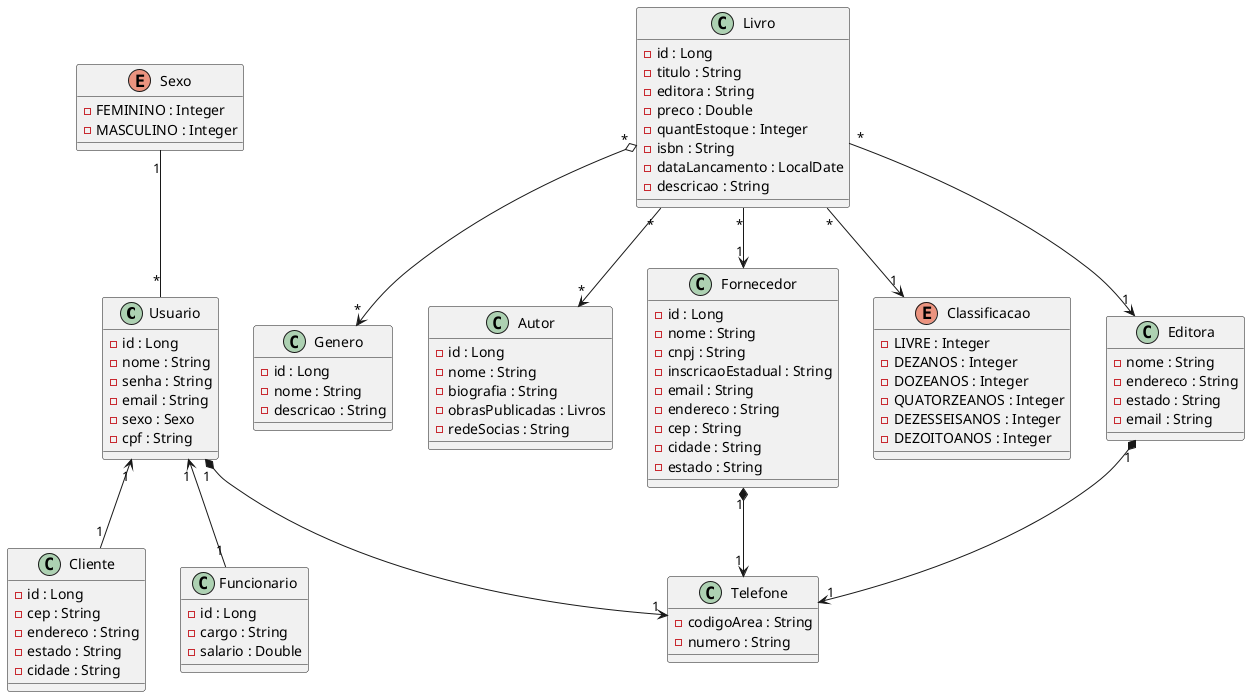@startuml

class Usuario {
  - id : Long
  - nome : String
  - senha : String
  - email : String
  - sexo : Sexo
  - cpf : String
  
}

class Cliente{
  - id : Long 
  - cep : String
  - endereco : String
  - estado : String
  - cidade : String
}

class Funcionario {
 - id : Long
 - cargo : String
 - salario : Double
}

enum Sexo{
 - FEMININO : Integer
 - MASCULINO : Integer
}

class Livro {
 - id : Long
 - titulo : String
 - editora : String
 - preco : Double
 - quantEstoque : Integer
 - isbn : String
 - dataLancamento : LocalDate
 - descricao : String
}

class Genero{
 - id : Long
 - nome : String
 - descricao : String
}

class Autor{
 - id : Long
 - nome : String
 - biografia : String
 - obrasPublicadas : Livros
 - redeSocias : String
}

class Fornecedor{
 - id : Long
 - nome : String
 - cnpj : String
 - inscricaoEstadual : String
 - email : String
 - endereco : String
 - cep : String
 - cidade : String
 - estado : String
}

enum Classificacao{
  - LIVRE : Integer 
  - DEZANOS : Integer
  - DOZEANOS : Integer
  - QUATORZEANOS : Integer
  - DEZESSEISANOS : Integer
  - DEZOITOANOS : Integer
}

class Editora {
 - nome : String
 - endereco : String
 - estado : String
 - email : String
}

class Telefone{
 - codigoArea : String
 - numero : String
}

Usuario "1" <-- "1" Cliente
Usuario "1" <-- "1" Funcionario
Usuario "*" -up- "1" Sexo
Usuario "1" *--> "1" Telefone

Livro "*" o--> "*" Genero
Livro "*" --> "*" Autor
Livro "*" --> "1" Fornecedor 
Livro "*" --> "1" Editora
Livro "*" --> "1" Classificacao

Editora "1" *--> "1" Telefone
Fornecedor "1" *--> "1" Telefone

@enduml